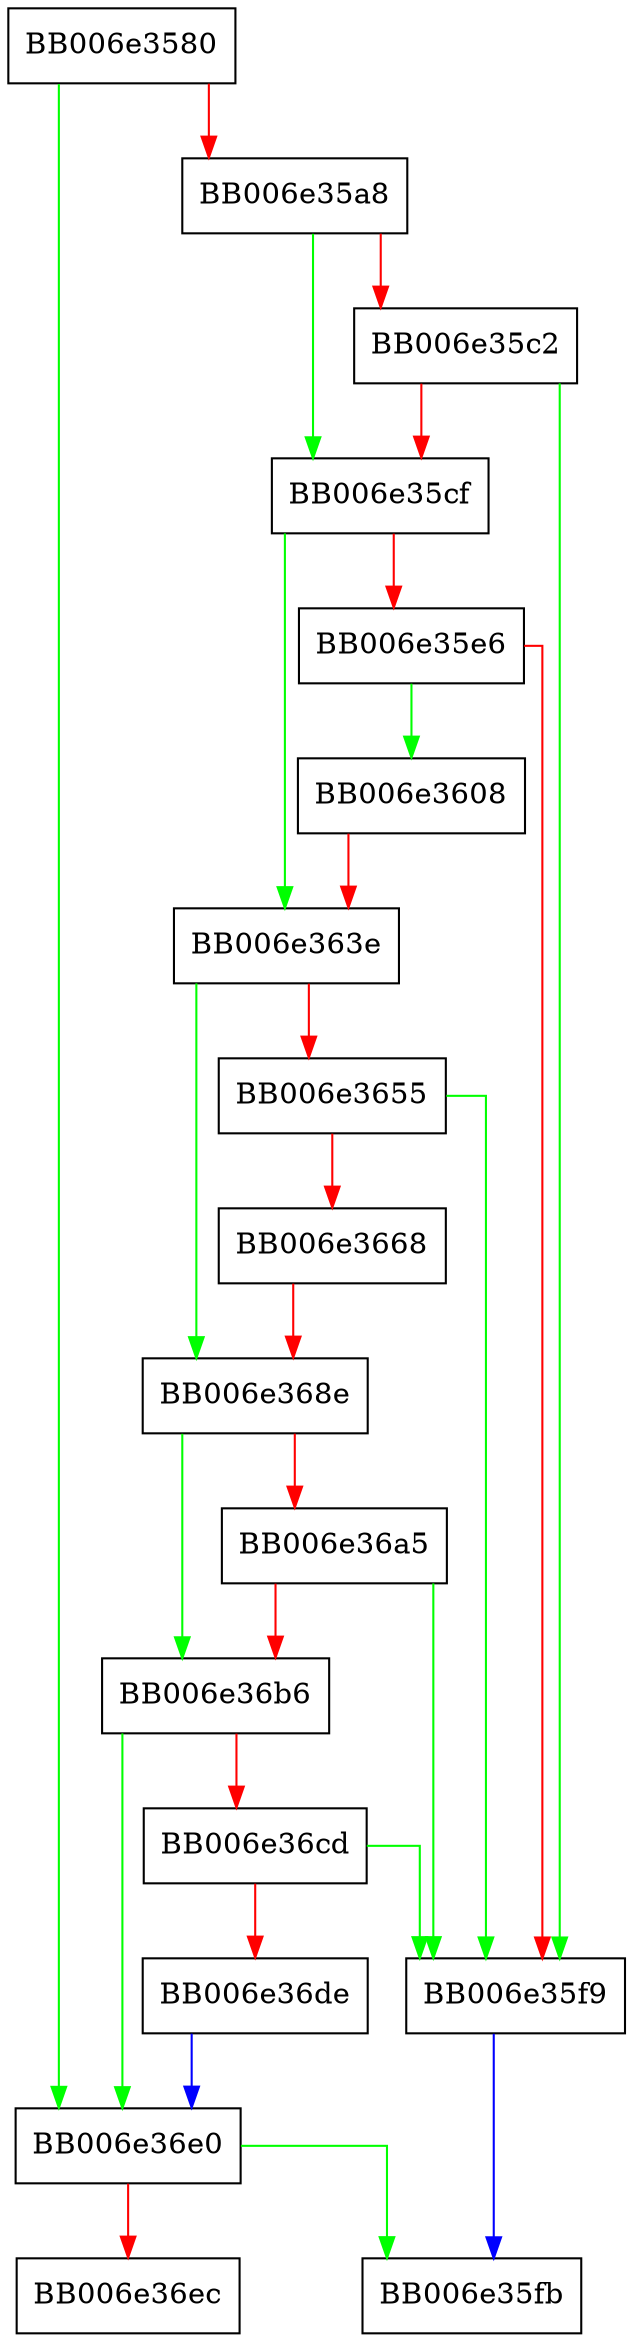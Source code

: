 digraph test_rng_instantiate {
  node [shape="box"];
  graph [splines=ortho];
  BB006e3580 -> BB006e36e0 [color="green"];
  BB006e3580 -> BB006e35a8 [color="red"];
  BB006e35a8 -> BB006e35cf [color="green"];
  BB006e35a8 -> BB006e35c2 [color="red"];
  BB006e35c2 -> BB006e35f9 [color="green"];
  BB006e35c2 -> BB006e35cf [color="red"];
  BB006e35cf -> BB006e363e [color="green"];
  BB006e35cf -> BB006e35e6 [color="red"];
  BB006e35e6 -> BB006e3608 [color="green"];
  BB006e35e6 -> BB006e35f9 [color="red"];
  BB006e35f9 -> BB006e35fb [color="blue"];
  BB006e3608 -> BB006e363e [color="red"];
  BB006e363e -> BB006e368e [color="green"];
  BB006e363e -> BB006e3655 [color="red"];
  BB006e3655 -> BB006e35f9 [color="green"];
  BB006e3655 -> BB006e3668 [color="red"];
  BB006e3668 -> BB006e368e [color="red"];
  BB006e368e -> BB006e36b6 [color="green"];
  BB006e368e -> BB006e36a5 [color="red"];
  BB006e36a5 -> BB006e35f9 [color="green"];
  BB006e36a5 -> BB006e36b6 [color="red"];
  BB006e36b6 -> BB006e36e0 [color="green"];
  BB006e36b6 -> BB006e36cd [color="red"];
  BB006e36cd -> BB006e35f9 [color="green"];
  BB006e36cd -> BB006e36de [color="red"];
  BB006e36de -> BB006e36e0 [color="blue"];
  BB006e36e0 -> BB006e35fb [color="green"];
  BB006e36e0 -> BB006e36ec [color="red"];
}